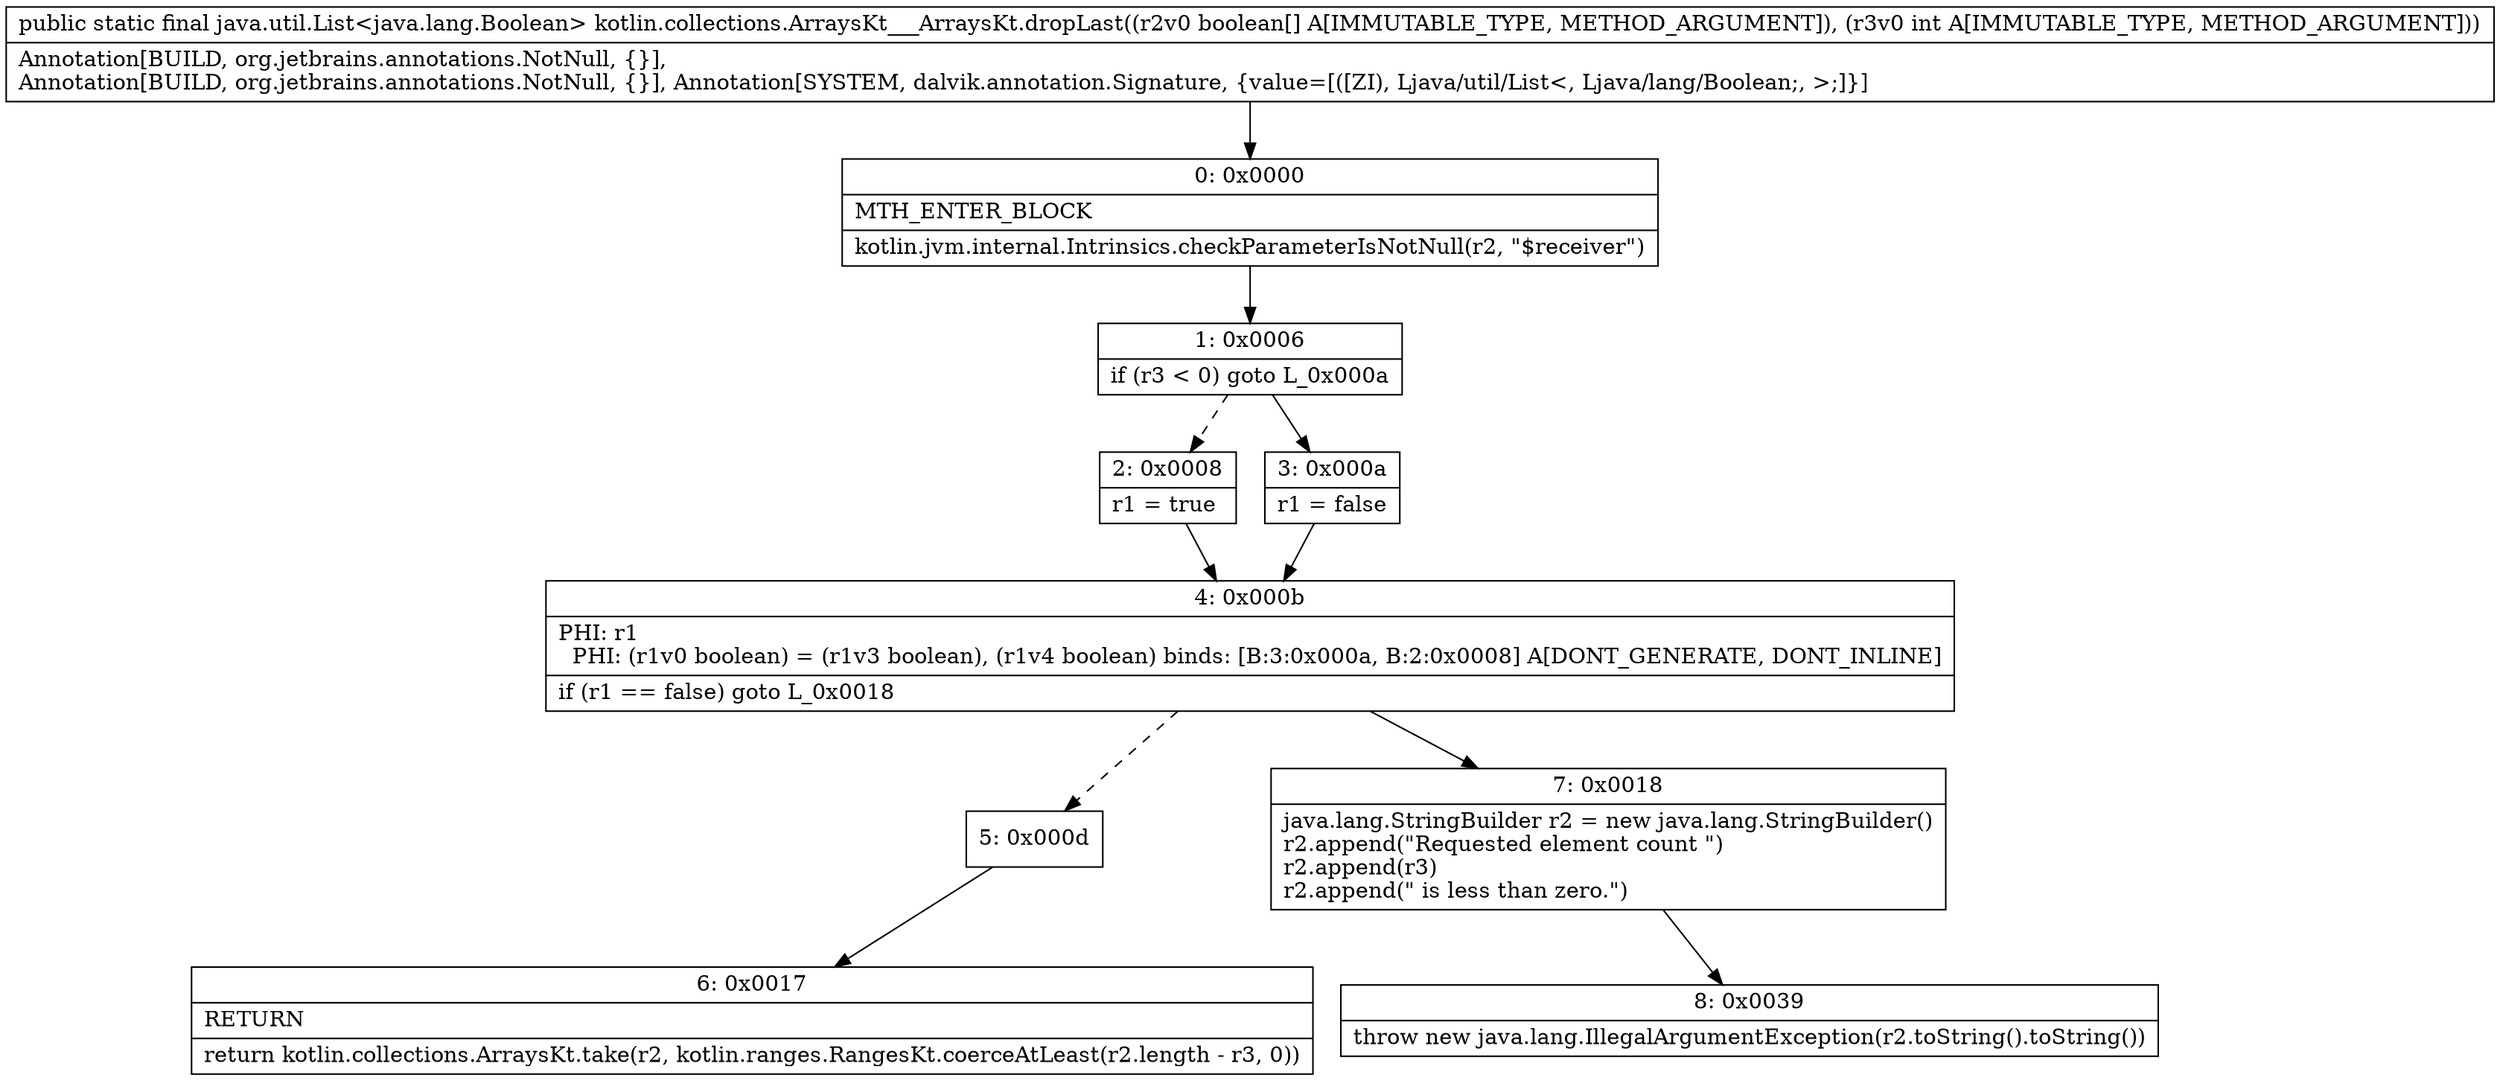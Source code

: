 digraph "CFG forkotlin.collections.ArraysKt___ArraysKt.dropLast([ZI)Ljava\/util\/List;" {
Node_0 [shape=record,label="{0\:\ 0x0000|MTH_ENTER_BLOCK\l|kotlin.jvm.internal.Intrinsics.checkParameterIsNotNull(r2, \"$receiver\")\l}"];
Node_1 [shape=record,label="{1\:\ 0x0006|if (r3 \< 0) goto L_0x000a\l}"];
Node_2 [shape=record,label="{2\:\ 0x0008|r1 = true\l}"];
Node_3 [shape=record,label="{3\:\ 0x000a|r1 = false\l}"];
Node_4 [shape=record,label="{4\:\ 0x000b|PHI: r1 \l  PHI: (r1v0 boolean) = (r1v3 boolean), (r1v4 boolean) binds: [B:3:0x000a, B:2:0x0008] A[DONT_GENERATE, DONT_INLINE]\l|if (r1 == false) goto L_0x0018\l}"];
Node_5 [shape=record,label="{5\:\ 0x000d}"];
Node_6 [shape=record,label="{6\:\ 0x0017|RETURN\l|return kotlin.collections.ArraysKt.take(r2, kotlin.ranges.RangesKt.coerceAtLeast(r2.length \- r3, 0))\l}"];
Node_7 [shape=record,label="{7\:\ 0x0018|java.lang.StringBuilder r2 = new java.lang.StringBuilder()\lr2.append(\"Requested element count \")\lr2.append(r3)\lr2.append(\" is less than zero.\")\l}"];
Node_8 [shape=record,label="{8\:\ 0x0039|throw new java.lang.IllegalArgumentException(r2.toString().toString())\l}"];
MethodNode[shape=record,label="{public static final java.util.List\<java.lang.Boolean\> kotlin.collections.ArraysKt___ArraysKt.dropLast((r2v0 boolean[] A[IMMUTABLE_TYPE, METHOD_ARGUMENT]), (r3v0 int A[IMMUTABLE_TYPE, METHOD_ARGUMENT]))  | Annotation[BUILD, org.jetbrains.annotations.NotNull, \{\}], \lAnnotation[BUILD, org.jetbrains.annotations.NotNull, \{\}], Annotation[SYSTEM, dalvik.annotation.Signature, \{value=[([ZI), Ljava\/util\/List\<, Ljava\/lang\/Boolean;, \>;]\}]\l}"];
MethodNode -> Node_0;
Node_0 -> Node_1;
Node_1 -> Node_2[style=dashed];
Node_1 -> Node_3;
Node_2 -> Node_4;
Node_3 -> Node_4;
Node_4 -> Node_5[style=dashed];
Node_4 -> Node_7;
Node_5 -> Node_6;
Node_7 -> Node_8;
}

